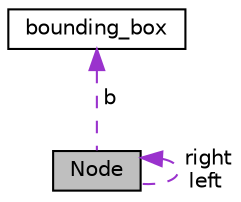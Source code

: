 digraph "Node"
{
  edge [fontname="Helvetica",fontsize="10",labelfontname="Helvetica",labelfontsize="10"];
  node [fontname="Helvetica",fontsize="10",shape=record];
  Node1 [label="Node",height=0.2,width=0.4,color="black", fillcolor="grey75", style="filled", fontcolor="black"];
  Node1 -> Node1 [dir="back",color="darkorchid3",fontsize="10",style="dashed",label=" right\nleft" ];
  Node2 -> Node1 [dir="back",color="darkorchid3",fontsize="10",style="dashed",label=" b" ];
  Node2 [label="bounding_box",height=0.2,width=0.4,color="black", fillcolor="white", style="filled",URL="$classbounding__box.html",tooltip="individual members of the bounding-volume-hierarchy "];
}
